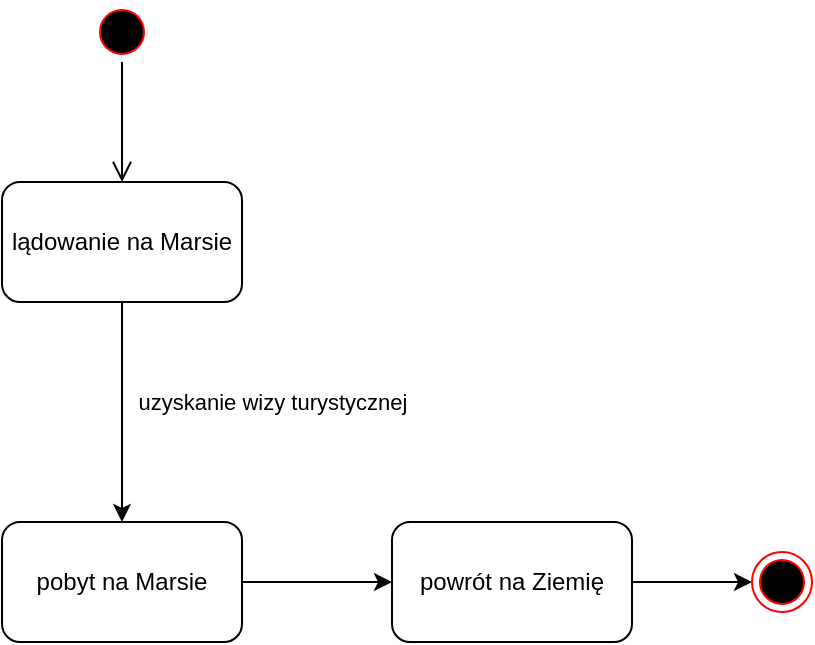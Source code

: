 <mxfile version="24.2.0" type="github">
  <diagram name="Strona-1" id="8CRNDZE9Izpj1-qc91zi">
    <mxGraphModel dx="480" dy="531" grid="1" gridSize="10" guides="1" tooltips="1" connect="1" arrows="1" fold="1" page="1" pageScale="1" pageWidth="1169" pageHeight="827" math="0" shadow="0">
      <root>
        <mxCell id="0" />
        <mxCell id="1" parent="0" />
        <mxCell id="taRefr_oqiKTdeL5wk_o-3" value="" style="ellipse;html=1;shape=startState;fillColor=#000000;strokeColor=#ff0000;" vertex="1" parent="1">
          <mxGeometry x="140" y="210" width="30" height="30" as="geometry" />
        </mxCell>
        <mxCell id="taRefr_oqiKTdeL5wk_o-4" value="" style="edgeStyle=orthogonalEdgeStyle;html=1;verticalAlign=bottom;endArrow=open;endSize=8;strokeColor=#000000;rounded=0;" edge="1" source="taRefr_oqiKTdeL5wk_o-3" parent="1" target="taRefr_oqiKTdeL5wk_o-5">
          <mxGeometry relative="1" as="geometry">
            <mxPoint x="155" y="300" as="targetPoint" />
          </mxGeometry>
        </mxCell>
        <mxCell id="taRefr_oqiKTdeL5wk_o-7" value="uzyskanie wizy turystycznej" style="edgeStyle=orthogonalEdgeStyle;rounded=0;orthogonalLoop=1;jettySize=auto;html=1;" edge="1" parent="1" source="taRefr_oqiKTdeL5wk_o-5" target="taRefr_oqiKTdeL5wk_o-6">
          <mxGeometry x="-0.091" y="75" relative="1" as="geometry">
            <mxPoint as="offset" />
          </mxGeometry>
        </mxCell>
        <mxCell id="taRefr_oqiKTdeL5wk_o-5" value="lądowanie na Marsie" style="rounded=1;whiteSpace=wrap;html=1;" vertex="1" parent="1">
          <mxGeometry x="95" y="300" width="120" height="60" as="geometry" />
        </mxCell>
        <mxCell id="taRefr_oqiKTdeL5wk_o-9" style="edgeStyle=orthogonalEdgeStyle;rounded=0;orthogonalLoop=1;jettySize=auto;html=1;" edge="1" parent="1" source="taRefr_oqiKTdeL5wk_o-6" target="taRefr_oqiKTdeL5wk_o-8">
          <mxGeometry relative="1" as="geometry" />
        </mxCell>
        <mxCell id="taRefr_oqiKTdeL5wk_o-6" value="pobyt na Marsie" style="rounded=1;whiteSpace=wrap;html=1;" vertex="1" parent="1">
          <mxGeometry x="95" y="470" width="120" height="60" as="geometry" />
        </mxCell>
        <mxCell id="taRefr_oqiKTdeL5wk_o-11" style="edgeStyle=orthogonalEdgeStyle;rounded=0;orthogonalLoop=1;jettySize=auto;html=1;" edge="1" parent="1" source="taRefr_oqiKTdeL5wk_o-8" target="taRefr_oqiKTdeL5wk_o-10">
          <mxGeometry relative="1" as="geometry" />
        </mxCell>
        <mxCell id="taRefr_oqiKTdeL5wk_o-8" value="powrót na Ziemię" style="rounded=1;whiteSpace=wrap;html=1;" vertex="1" parent="1">
          <mxGeometry x="290" y="470" width="120" height="60" as="geometry" />
        </mxCell>
        <mxCell id="taRefr_oqiKTdeL5wk_o-10" value="" style="ellipse;html=1;shape=endState;fillColor=#000000;strokeColor=#ff0000;" vertex="1" parent="1">
          <mxGeometry x="470" y="485" width="30" height="30" as="geometry" />
        </mxCell>
      </root>
    </mxGraphModel>
  </diagram>
</mxfile>
